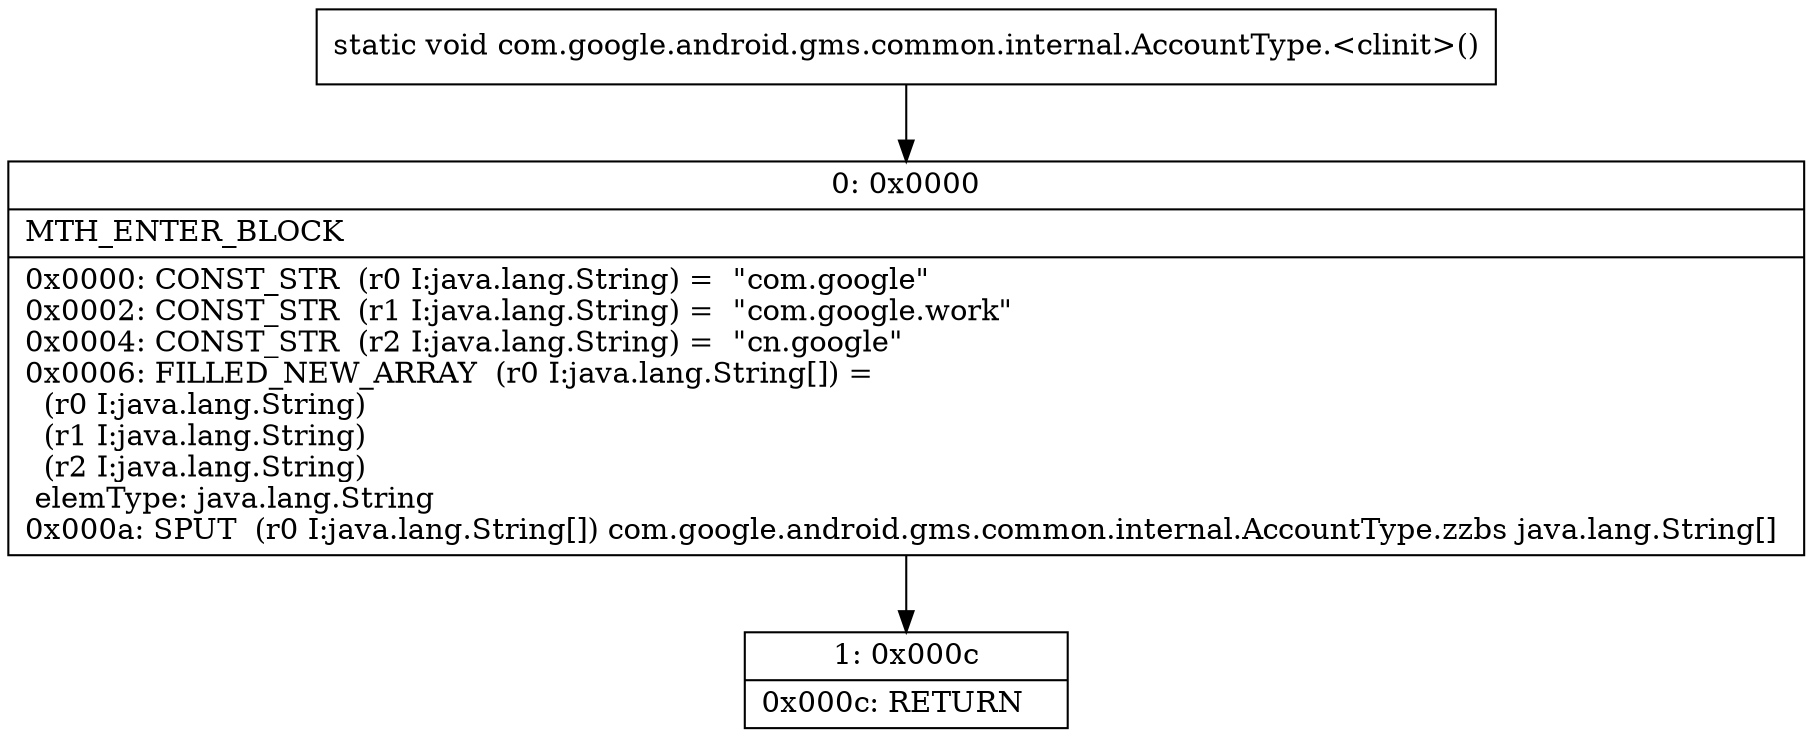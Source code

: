 digraph "CFG forcom.google.android.gms.common.internal.AccountType.\<clinit\>()V" {
Node_0 [shape=record,label="{0\:\ 0x0000|MTH_ENTER_BLOCK\l|0x0000: CONST_STR  (r0 I:java.lang.String) =  \"com.google\" \l0x0002: CONST_STR  (r1 I:java.lang.String) =  \"com.google.work\" \l0x0004: CONST_STR  (r2 I:java.lang.String) =  \"cn.google\" \l0x0006: FILLED_NEW_ARRAY  (r0 I:java.lang.String[]) = \l  (r0 I:java.lang.String)\l  (r1 I:java.lang.String)\l  (r2 I:java.lang.String)\l elemType: java.lang.String \l0x000a: SPUT  (r0 I:java.lang.String[]) com.google.android.gms.common.internal.AccountType.zzbs java.lang.String[] \l}"];
Node_1 [shape=record,label="{1\:\ 0x000c|0x000c: RETURN   \l}"];
MethodNode[shape=record,label="{static void com.google.android.gms.common.internal.AccountType.\<clinit\>() }"];
MethodNode -> Node_0;
Node_0 -> Node_1;
}

